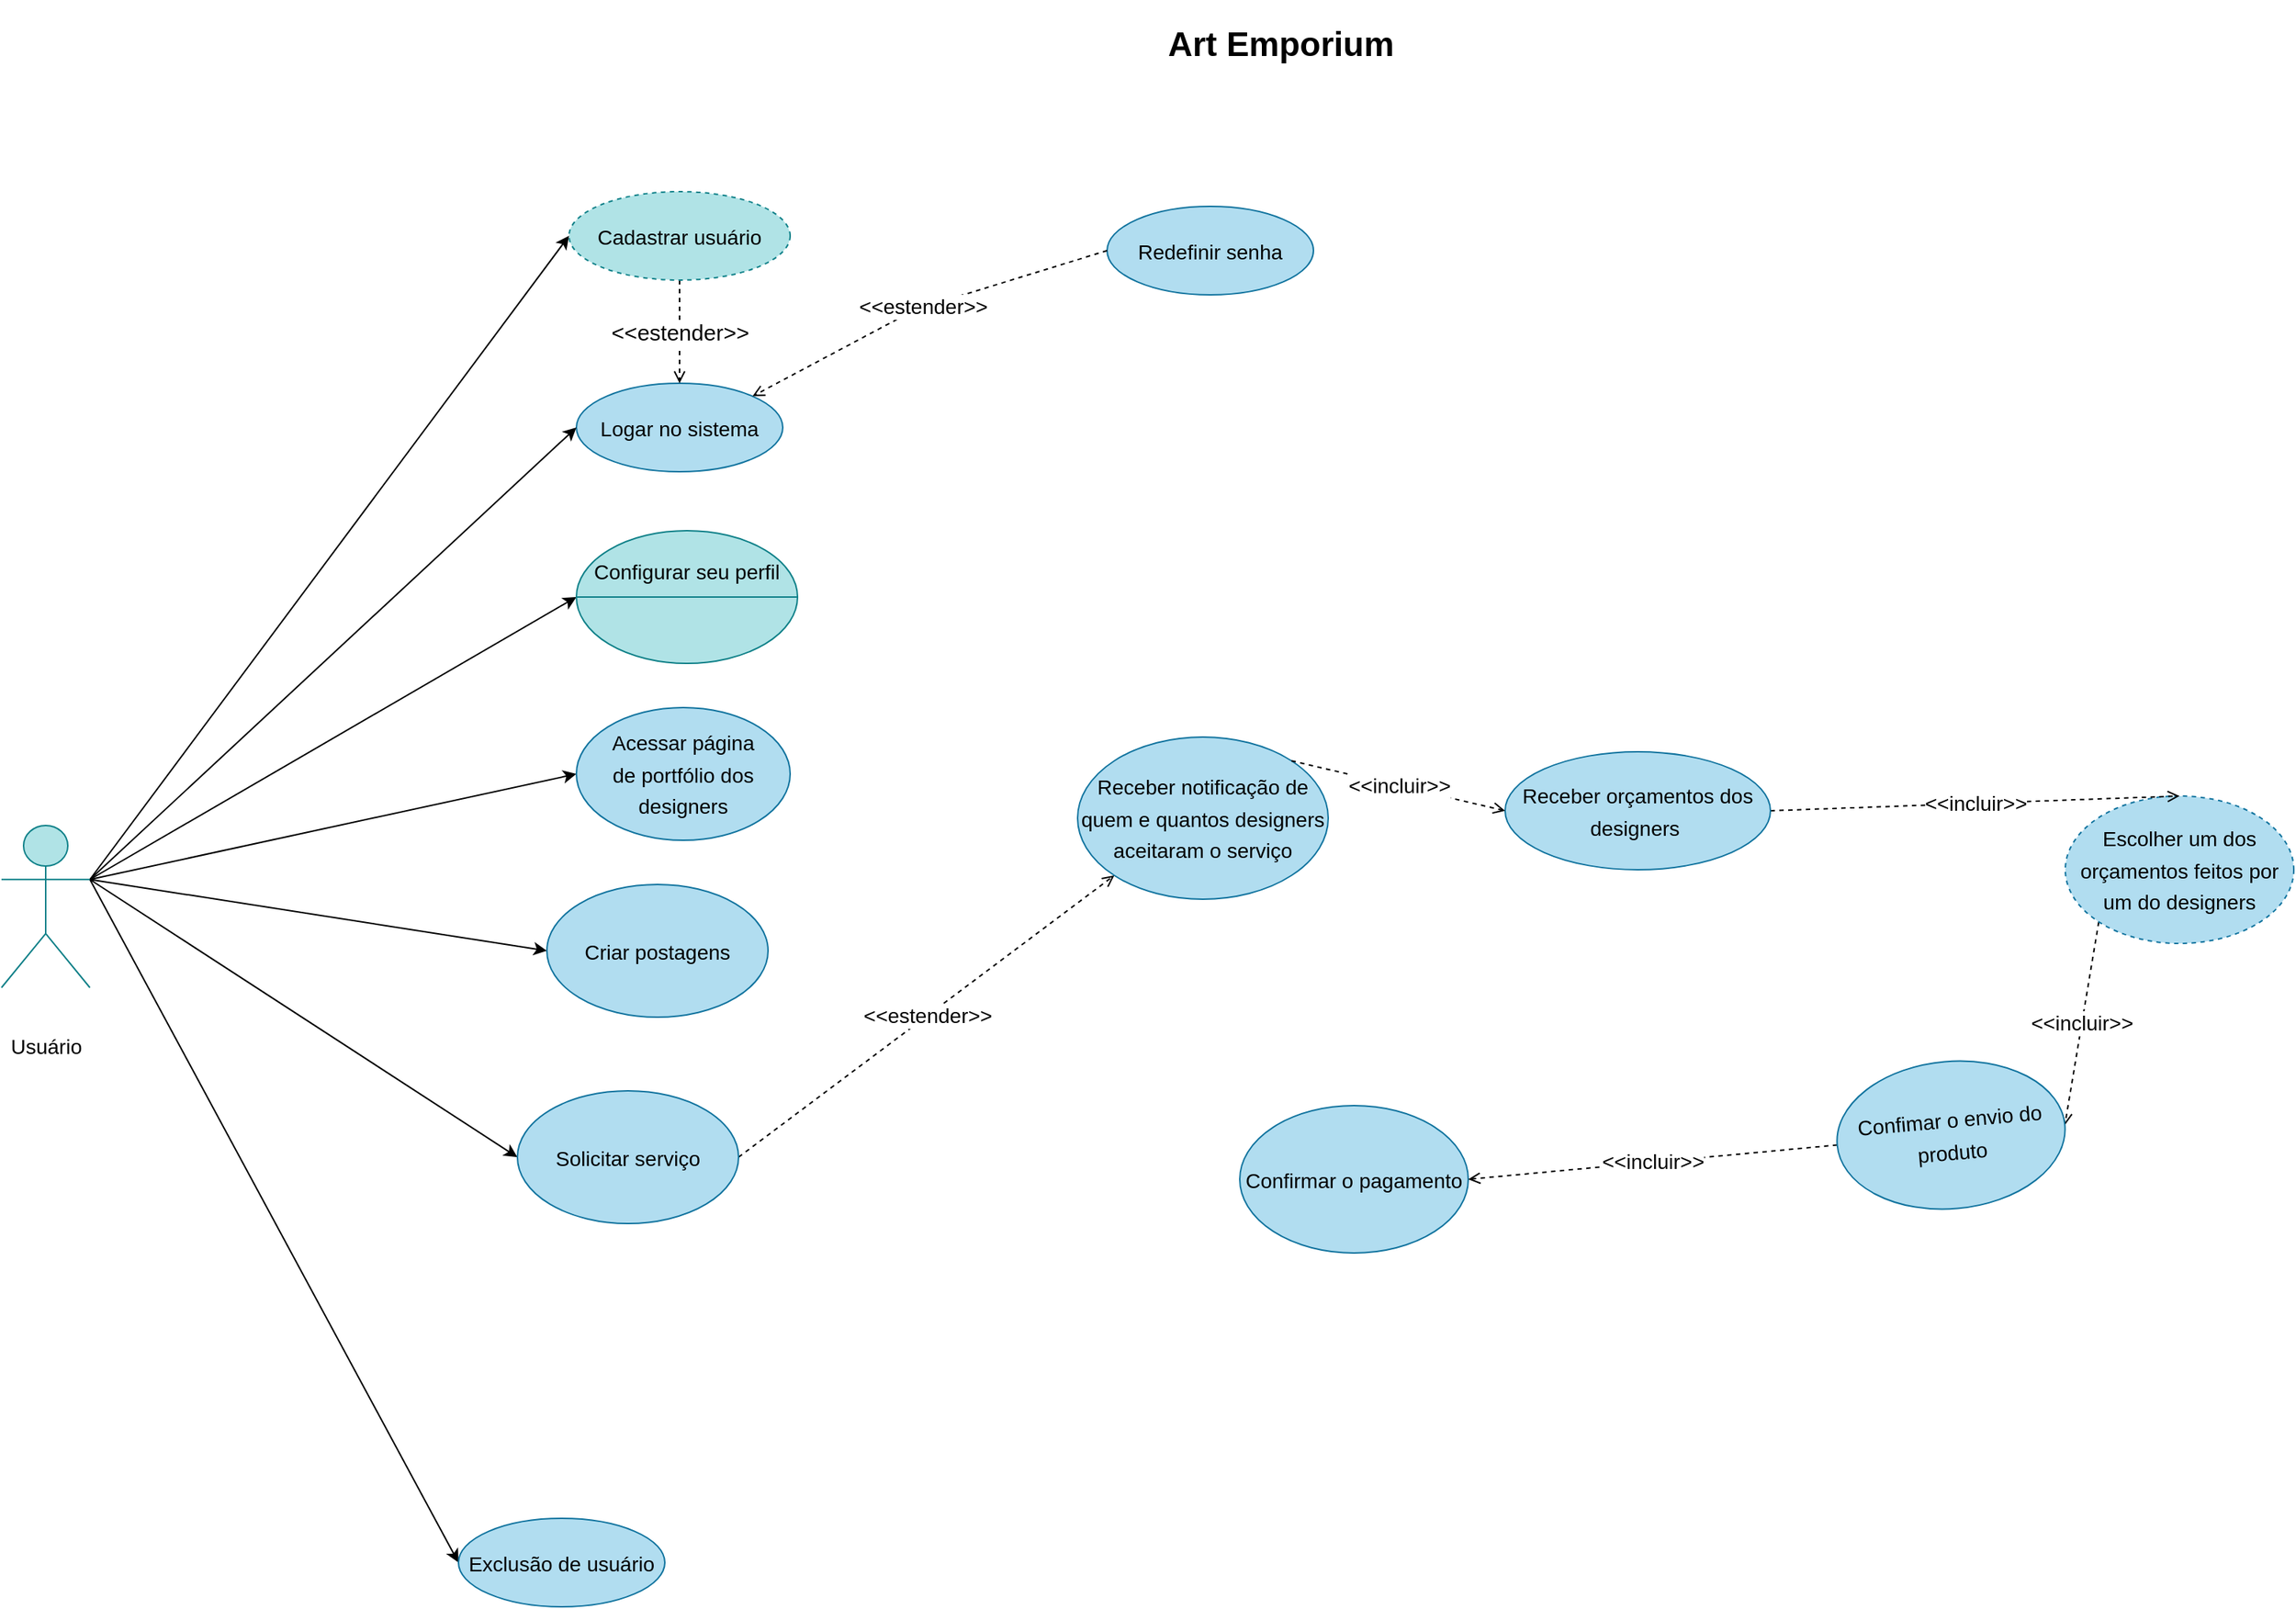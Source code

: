 <mxfile>
    <diagram id="CEXoIEsdTjvYZMftKgIe" name="Page-1">
        <mxGraphModel dx="2318" dy="712" grid="1" gridSize="10" guides="1" tooltips="1" connect="1" arrows="1" fold="1" page="1" pageScale="1" pageWidth="827" pageHeight="1169" background="none" math="0" shadow="0">
            <root>
                <mxCell id="0"/>
                <mxCell id="1" parent="0"/>
                <mxCell id="3" value="&lt;h1&gt;&lt;font style=&quot;font-size: 23px&quot;&gt;Art Emporium&lt;/font&gt;&lt;/h1&gt;" style="text;html=1;strokeColor=none;fillColor=none;spacing=5;spacingTop=-20;whiteSpace=wrap;overflow=hidden;rounded=0;align=center;" parent="1" vertex="1">
                    <mxGeometry x="662.5" y="30" width="190" height="50" as="geometry"/>
                </mxCell>
                <mxCell id="6" value="&lt;font style=&quot;font-size: 14px&quot; color=&quot;#000000&quot;&gt;Logar no sistema&lt;/font&gt;" style="ellipse;whiteSpace=wrap;html=1;fontSize=18;fillColor=#b1ddf0;strokeColor=#10739e;" parent="1" vertex="1">
                    <mxGeometry x="280" y="280" width="140" height="60" as="geometry"/>
                </mxCell>
                <mxCell id="18" value="&amp;lt;&amp;lt;estender&amp;gt;&amp;gt;" style="edgeStyle=none;html=1;exitX=0.5;exitY=1;exitDx=0;exitDy=0;fontSize=15;sourcePerimeterSpacing=0;strokeColor=default;dashed=1;endArrow=open;endFill=0;" parent="1" source="15" target="6" edge="1">
                    <mxGeometry relative="1" as="geometry"/>
                </mxCell>
                <mxCell id="15" value="&lt;font color=&quot;#000000&quot; style=&quot;font-size: 14px&quot;&gt;Cadastrar usuário&lt;/font&gt;" style="ellipse;whiteSpace=wrap;html=1;fontSize=15;fillColor=#b0e3e6;strokeColor=#0e8088;dashed=1;" parent="1" vertex="1">
                    <mxGeometry x="275" y="150" width="150" height="60" as="geometry"/>
                </mxCell>
                <mxCell id="78" style="edgeStyle=none;html=1;exitX=1;exitY=0.333;exitDx=0;exitDy=0;exitPerimeter=0;entryX=0;entryY=0.5;entryDx=0;entryDy=0;fontSize=14;" parent="1" source="20" target="15" edge="1">
                    <mxGeometry relative="1" as="geometry"/>
                </mxCell>
                <mxCell id="80" style="edgeStyle=none;html=1;exitX=1;exitY=0.333;exitDx=0;exitDy=0;exitPerimeter=0;entryX=0;entryY=0.5;entryDx=0;entryDy=0;fontSize=14;" parent="1" source="20" target="6" edge="1">
                    <mxGeometry relative="1" as="geometry"/>
                </mxCell>
                <mxCell id="82" style="edgeStyle=none;html=1;exitX=1;exitY=0.333;exitDx=0;exitDy=0;exitPerimeter=0;entryX=0;entryY=0.5;entryDx=0;entryDy=0;fontSize=14;" parent="1" source="20" target="23" edge="1">
                    <mxGeometry relative="1" as="geometry"/>
                </mxCell>
                <mxCell id="84" style="edgeStyle=none;html=1;exitX=1;exitY=0.333;exitDx=0;exitDy=0;exitPerimeter=0;entryX=0;entryY=0.5;entryDx=0;entryDy=0;fontSize=14;" parent="1" source="20" target="32" edge="1">
                    <mxGeometry relative="1" as="geometry"/>
                </mxCell>
                <mxCell id="94" style="edgeStyle=none;html=1;exitX=1;exitY=0.333;exitDx=0;exitDy=0;exitPerimeter=0;entryX=0;entryY=0.5;entryDx=0;entryDy=0;fontSize=14;" parent="1" source="20" target="62" edge="1">
                    <mxGeometry relative="1" as="geometry"/>
                </mxCell>
                <mxCell id="135" style="edgeStyle=none;html=1;exitX=1;exitY=0.333;exitDx=0;exitDy=0;exitPerimeter=0;entryX=0;entryY=0.5;entryDx=0;entryDy=0;fontSize=14;endArrow=classic;endFill=1;strokeWidth=1;" parent="1" source="20" target="30" edge="1">
                    <mxGeometry relative="1" as="geometry"/>
                </mxCell>
                <mxCell id="144" style="edgeStyle=none;html=1;exitX=1;exitY=0.333;exitDx=0;exitDy=0;exitPerimeter=0;entryX=0;entryY=0.5;entryDx=0;entryDy=0;fontSize=14;endArrow=classic;endFill=1;strokeWidth=1;" parent="1" source="20" target="147" edge="1">
                    <mxGeometry relative="1" as="geometry">
                        <Array as="points"/>
                    </mxGeometry>
                </mxCell>
                <mxCell id="20" value="" style="shape=umlActor;verticalLabelPosition=bottom;verticalAlign=top;html=1;outlineConnect=0;fontSize=18;fillColor=#b0e3e6;strokeColor=#0e8088;" parent="1" vertex="1">
                    <mxGeometry x="-110" y="580" width="60" height="110" as="geometry"/>
                </mxCell>
                <mxCell id="23" value="&lt;font color=&quot;#000000&quot; style=&quot;font-size: 14px&quot;&gt;&lt;span style=&quot;line-height: 1.2&quot;&gt;Acessar página&lt;br&gt;de portfólio dos designers&lt;/span&gt;&lt;/font&gt;" style="ellipse;whiteSpace=wrap;html=1;fontSize=18;fillColor=#b1ddf0;strokeColor=#10739e;" parent="1" vertex="1">
                    <mxGeometry x="280" y="500" width="145" height="90" as="geometry"/>
                </mxCell>
                <mxCell id="25" value="&lt;font color=&quot;#000000&quot; style=&quot;font-size: 14px&quot;&gt;Redefinir senha&lt;/font&gt;" style="ellipse;whiteSpace=wrap;html=1;fontSize=18;fillColor=#b1ddf0;strokeColor=#10739e;" parent="1" vertex="1">
                    <mxGeometry x="640" y="160" width="140" height="60" as="geometry"/>
                </mxCell>
                <mxCell id="30" value="&lt;font color=&quot;#000000&quot; style=&quot;font-size: 14px&quot;&gt;Exclusão de usuário&lt;/font&gt;" style="ellipse;whiteSpace=wrap;html=1;fontSize=18;fillColor=#b1ddf0;strokeColor=#10739e;" parent="1" vertex="1">
                    <mxGeometry x="200" y="1050" width="140" height="60" as="geometry"/>
                </mxCell>
                <mxCell id="111" value="&amp;lt;&amp;lt;estender&amp;gt;&amp;gt;" style="edgeStyle=none;html=1;exitX=1;exitY=0.5;exitDx=0;exitDy=0;entryX=0;entryY=1;entryDx=0;entryDy=0;dashed=1;fontSize=14;endArrow=open;endFill=0;strokeWidth=1;" parent="1" source="32" target="109" edge="1">
                    <mxGeometry relative="1" as="geometry">
                        <Array as="points"/>
                    </mxGeometry>
                </mxCell>
                <mxCell id="32" value="&lt;font color=&quot;#000000&quot;&gt;&lt;span style=&quot;font-size: 14px&quot;&gt;Solicitar serviço&lt;/span&gt;&lt;/font&gt;" style="ellipse;whiteSpace=wrap;html=1;fontSize=18;fillColor=#b1ddf0;strokeColor=#10739e;" parent="1" vertex="1">
                    <mxGeometry x="240" y="760" width="150" height="90" as="geometry"/>
                </mxCell>
                <mxCell id="103" value="&amp;lt;&amp;lt;estender&amp;gt;&amp;gt;" style="edgeStyle=none;html=1;exitX=0;exitY=0.5;exitDx=0;exitDy=0;entryX=1;entryY=0;entryDx=0;entryDy=0;dashed=1;fontSize=14;endArrow=open;endFill=0;strokeWidth=1;" parent="1" source="25" target="6" edge="1">
                    <mxGeometry relative="1" as="geometry">
                        <Array as="points">
                            <mxPoint x="510" y="230"/>
                        </Array>
                        <mxPoint x="640" y="190" as="sourcePoint"/>
                    </mxGeometry>
                </mxCell>
                <mxCell id="62" value="&lt;font color=&quot;#000000&quot;&gt;&lt;span style=&quot;font-size: 14px&quot;&gt;Criar postagens&lt;/span&gt;&lt;/font&gt;" style="ellipse;whiteSpace=wrap;html=1;fontSize=18;fillColor=#b1ddf0;strokeColor=#10739e;" parent="1" vertex="1">
                    <mxGeometry x="260" y="620" width="150" height="90" as="geometry"/>
                </mxCell>
                <mxCell id="125" value="&amp;lt;&amp;lt;incluir&amp;gt;&amp;gt;" style="edgeStyle=none;html=1;exitX=0;exitY=1;exitDx=0;exitDy=0;entryX=1;entryY=0.5;entryDx=0;entryDy=0;dashed=1;fontSize=14;endArrow=open;endFill=0;strokeWidth=1;" parent="1" source="91" target="93" edge="1">
                    <mxGeometry relative="1" as="geometry"/>
                </mxCell>
                <mxCell id="91" value="&lt;font color=&quot;#000000&quot;&gt;&lt;span style=&quot;font-size: 14px&quot;&gt;Escolher um dos orçamentos feitos por um do designers&lt;/span&gt;&lt;/font&gt;" style="ellipse;whiteSpace=wrap;html=1;fontSize=18;fillColor=#b1ddf0;strokeColor=#10739e;dashed=1;rotation=0;" parent="1" vertex="1">
                    <mxGeometry x="1290" y="560" width="155" height="100" as="geometry"/>
                </mxCell>
                <mxCell id="92" value="&lt;font color=&quot;#000000&quot;&gt;&lt;span style=&quot;font-size: 14px&quot;&gt;Confirmar o pagamento&lt;/span&gt;&lt;/font&gt;" style="ellipse;whiteSpace=wrap;html=1;fontSize=18;fillColor=#b1ddf0;strokeColor=#10739e;" parent="1" vertex="1">
                    <mxGeometry x="730" y="770" width="155" height="100" as="geometry"/>
                </mxCell>
                <mxCell id="126" value="&amp;lt;&amp;lt;incluir&amp;gt;&amp;gt;" style="edgeStyle=none;html=1;exitX=0;exitY=0.5;exitDx=0;exitDy=0;entryX=1;entryY=0.5;entryDx=0;entryDy=0;dashed=1;fontSize=14;endArrow=open;endFill=0;strokeWidth=1;" parent="1" source="93" target="92" edge="1">
                    <mxGeometry relative="1" as="geometry"/>
                </mxCell>
                <mxCell id="93" value="&lt;font color=&quot;#000000&quot;&gt;&lt;span style=&quot;font-size: 14px&quot;&gt;Confimar o envio do produto&lt;/span&gt;&lt;/font&gt;" style="ellipse;whiteSpace=wrap;html=1;fontSize=18;fillColor=#b1ddf0;strokeColor=#10739e;rotation=-5;" parent="1" vertex="1">
                    <mxGeometry x="1135" y="740" width="155" height="100" as="geometry"/>
                </mxCell>
                <mxCell id="109" value="&lt;font color=&quot;#000000&quot;&gt;&lt;span style=&quot;font-size: 14px&quot;&gt;Receber notificação de quem e quantos designers aceitaram o serviço&lt;/span&gt;&lt;/font&gt;" style="ellipse;whiteSpace=wrap;html=1;fontSize=18;fillColor=#b1ddf0;strokeColor=#10739e;" parent="1" vertex="1">
                    <mxGeometry x="620" y="520" width="170" height="110" as="geometry"/>
                </mxCell>
                <mxCell id="124" value="&amp;lt;&amp;lt;incluir&amp;gt;&amp;gt;" style="edgeStyle=none;html=1;exitX=1;exitY=0.5;exitDx=0;exitDy=0;entryX=0.5;entryY=0;entryDx=0;entryDy=0;fontSize=14;endArrow=open;endFill=0;strokeWidth=1;dashed=1;" parent="1" source="110" target="91" edge="1">
                    <mxGeometry relative="1" as="geometry"/>
                </mxCell>
                <mxCell id="110" value="&lt;font color=&quot;#000000&quot;&gt;&lt;span style=&quot;font-size: 14px&quot;&gt;Receber orçamentos dos designers&amp;nbsp;&lt;/span&gt;&lt;/font&gt;" style="ellipse;whiteSpace=wrap;html=1;fontSize=18;fillColor=#b1ddf0;strokeColor=#10739e;" parent="1" vertex="1">
                    <mxGeometry x="910" y="530" width="180" height="80" as="geometry"/>
                </mxCell>
                <mxCell id="112" value="&amp;lt;&amp;lt;incluir&amp;gt;&amp;gt;" style="edgeStyle=none;html=1;dashed=1;fontSize=14;endArrow=open;endFill=0;strokeWidth=1;exitX=1;exitY=0;exitDx=0;exitDy=0;entryX=0;entryY=0.5;entryDx=0;entryDy=0;" parent="1" source="109" target="110" edge="1">
                    <mxGeometry relative="1" as="geometry">
                        <mxPoint x="660" y="554" as="sourcePoint"/>
                        <mxPoint x="760" y="554" as="targetPoint"/>
                    </mxGeometry>
                </mxCell>
                <mxCell id="147" value="&lt;font color=&quot;#000000&quot;&gt;Configurar seu perfil&lt;br&gt;&lt;br&gt;&lt;br&gt;&lt;/font&gt;" style="shape=lineEllipse;perimeter=ellipsePerimeter;whiteSpace=wrap;html=1;backgroundOutline=1;fontSize=14;strokeColor=#0e8088;fillColor=#b0e3e6;" parent="1" vertex="1">
                    <mxGeometry x="280" y="380" width="150" height="90" as="geometry"/>
                </mxCell>
                <mxCell id="161" value="&lt;font style=&quot;font-size: 14px&quot;&gt;Usuário&lt;/font&gt;" style="text;html=1;align=center;verticalAlign=middle;resizable=0;points=[];autosize=1;strokeColor=none;fillColor=none;" vertex="1" parent="1">
                    <mxGeometry x="-110" y="720" width="60" height="20" as="geometry"/>
                </mxCell>
            </root>
        </mxGraphModel>
    </diagram>
</mxfile>